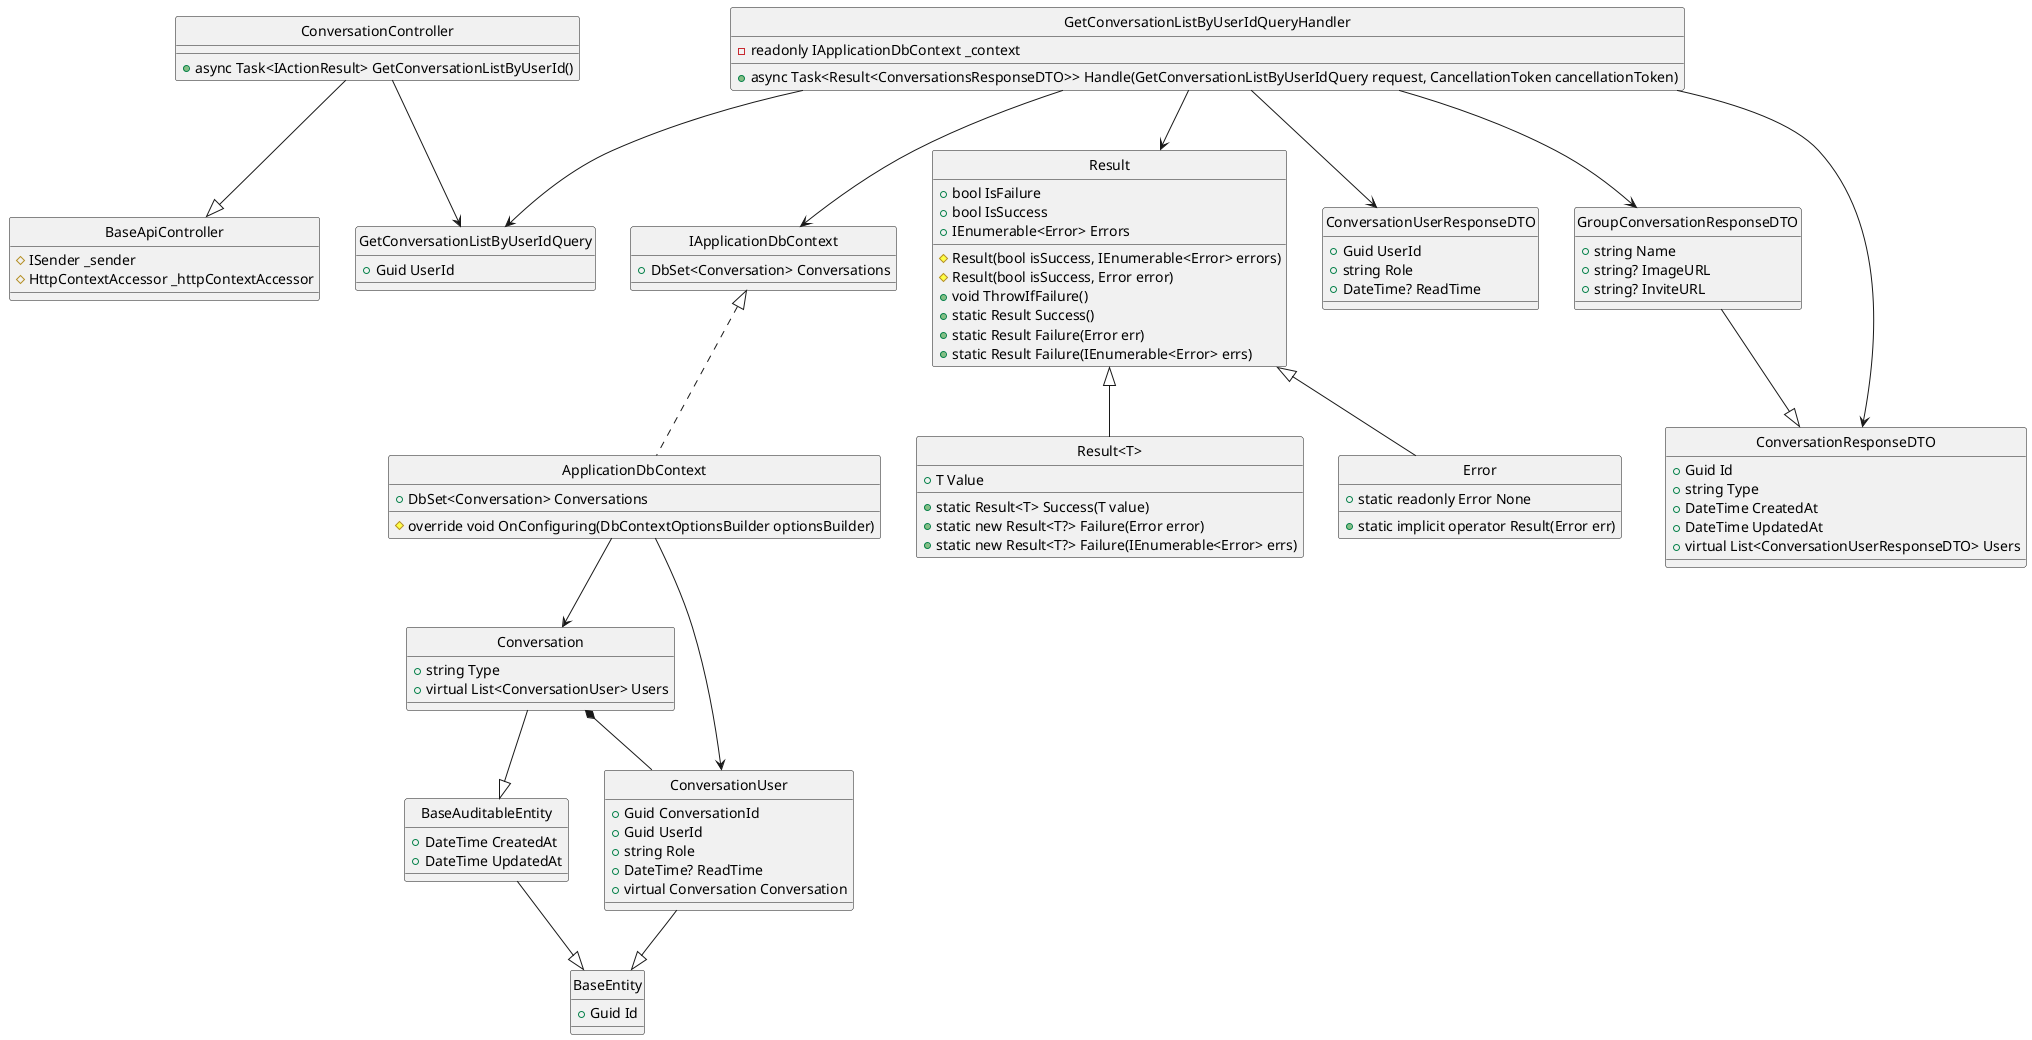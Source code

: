 @startuml 
hide circle

class BaseApiController {
    #ISender _sender
    #HttpContextAccessor _httpContextAccessor
}

class ConversationController {
    +async Task<IActionResult> GetConversationListByUserId()
}

class GetConversationListByUserIdQuery {
    +Guid UserId
}

class GetConversationListByUserIdQueryHandler {
    -readonly IApplicationDbContext _context
    +async Task<Result<ConversationsResponseDTO>> Handle(GetConversationListByUserIdQuery request, CancellationToken cancellationToken)
}

class IApplicationDbContext {
    +DbSet<Conversation> Conversations
}

class ApplicationDbContext {
    +DbSet<Conversation> Conversations
    #override void OnConfiguring(DbContextOptionsBuilder optionsBuilder)
}

class Result {
    +bool IsFailure
    +bool IsSuccess
    +IEnumerable<Error> Errors
    #Result(bool isSuccess, IEnumerable<Error> errors)
    #Result(bool isSuccess, Error error)
    +void ThrowIfFailure()
    +static Result Success()
    +static Result Failure(Error err)
    +static Result Failure(IEnumerable<Error> errs)
}

class "Result<T>" {
    +T Value
    +static Result<T> Success(T value)
    +static new Result<T?> Failure(Error error)
    +static new Result<T?> Failure(IEnumerable<Error> errs)
}

class Error {
    +static readonly Error None
    +static implicit operator Result(Error err)
}

class ConversationUserResponseDTO {
    +Guid UserId
    +string Role
    +DateTime? ReadTime
}

class GroupConversationResponseDTO {
    +string Name
    +string? ImageURL
    +string? InviteURL
}

class ConversationResponseDTO {
    +Guid Id
    +string Type
    +DateTime CreatedAt
    +DateTime UpdatedAt
    +virtual List<ConversationUserResponseDTO> Users
}

class BaseEntity {
    +Guid Id
}

class BaseAuditableEntity{
    +DateTime CreatedAt
    +DateTime UpdatedAt
}

class Conversation {
    +string Type
    +virtual List<ConversationUser> Users
}

class ConversationUser {
    +Guid ConversationId
    +Guid UserId
    +string Role 
    +DateTime? ReadTime
    +virtual Conversation Conversation
}

ConversationController --|> BaseApiController
ConversationController --> GetConversationListByUserIdQuery
GetConversationListByUserIdQueryHandler --> GetConversationListByUserIdQuery
GetConversationListByUserIdQueryHandler --> Result
GetConversationListByUserIdQueryHandler --> IApplicationDbContext
GetConversationListByUserIdQueryHandler --> ConversationUserResponseDTO
GetConversationListByUserIdQueryHandler --> ConversationResponseDTO
GetConversationListByUserIdQueryHandler --> GroupConversationResponseDTO
GroupConversationResponseDTO --|> ConversationResponseDTO
IApplicationDbContext <|.. ApplicationDbContext
Result <|-- Error
Result <|-- "Result<T>"
ApplicationDbContext --> ConversationUser
ApplicationDbContext --> Conversation
ConversationUser --|> BaseEntity
Conversation --|> BaseAuditableEntity
Conversation *-- ConversationUser
BaseAuditableEntity --|>BaseEntity
@enduml